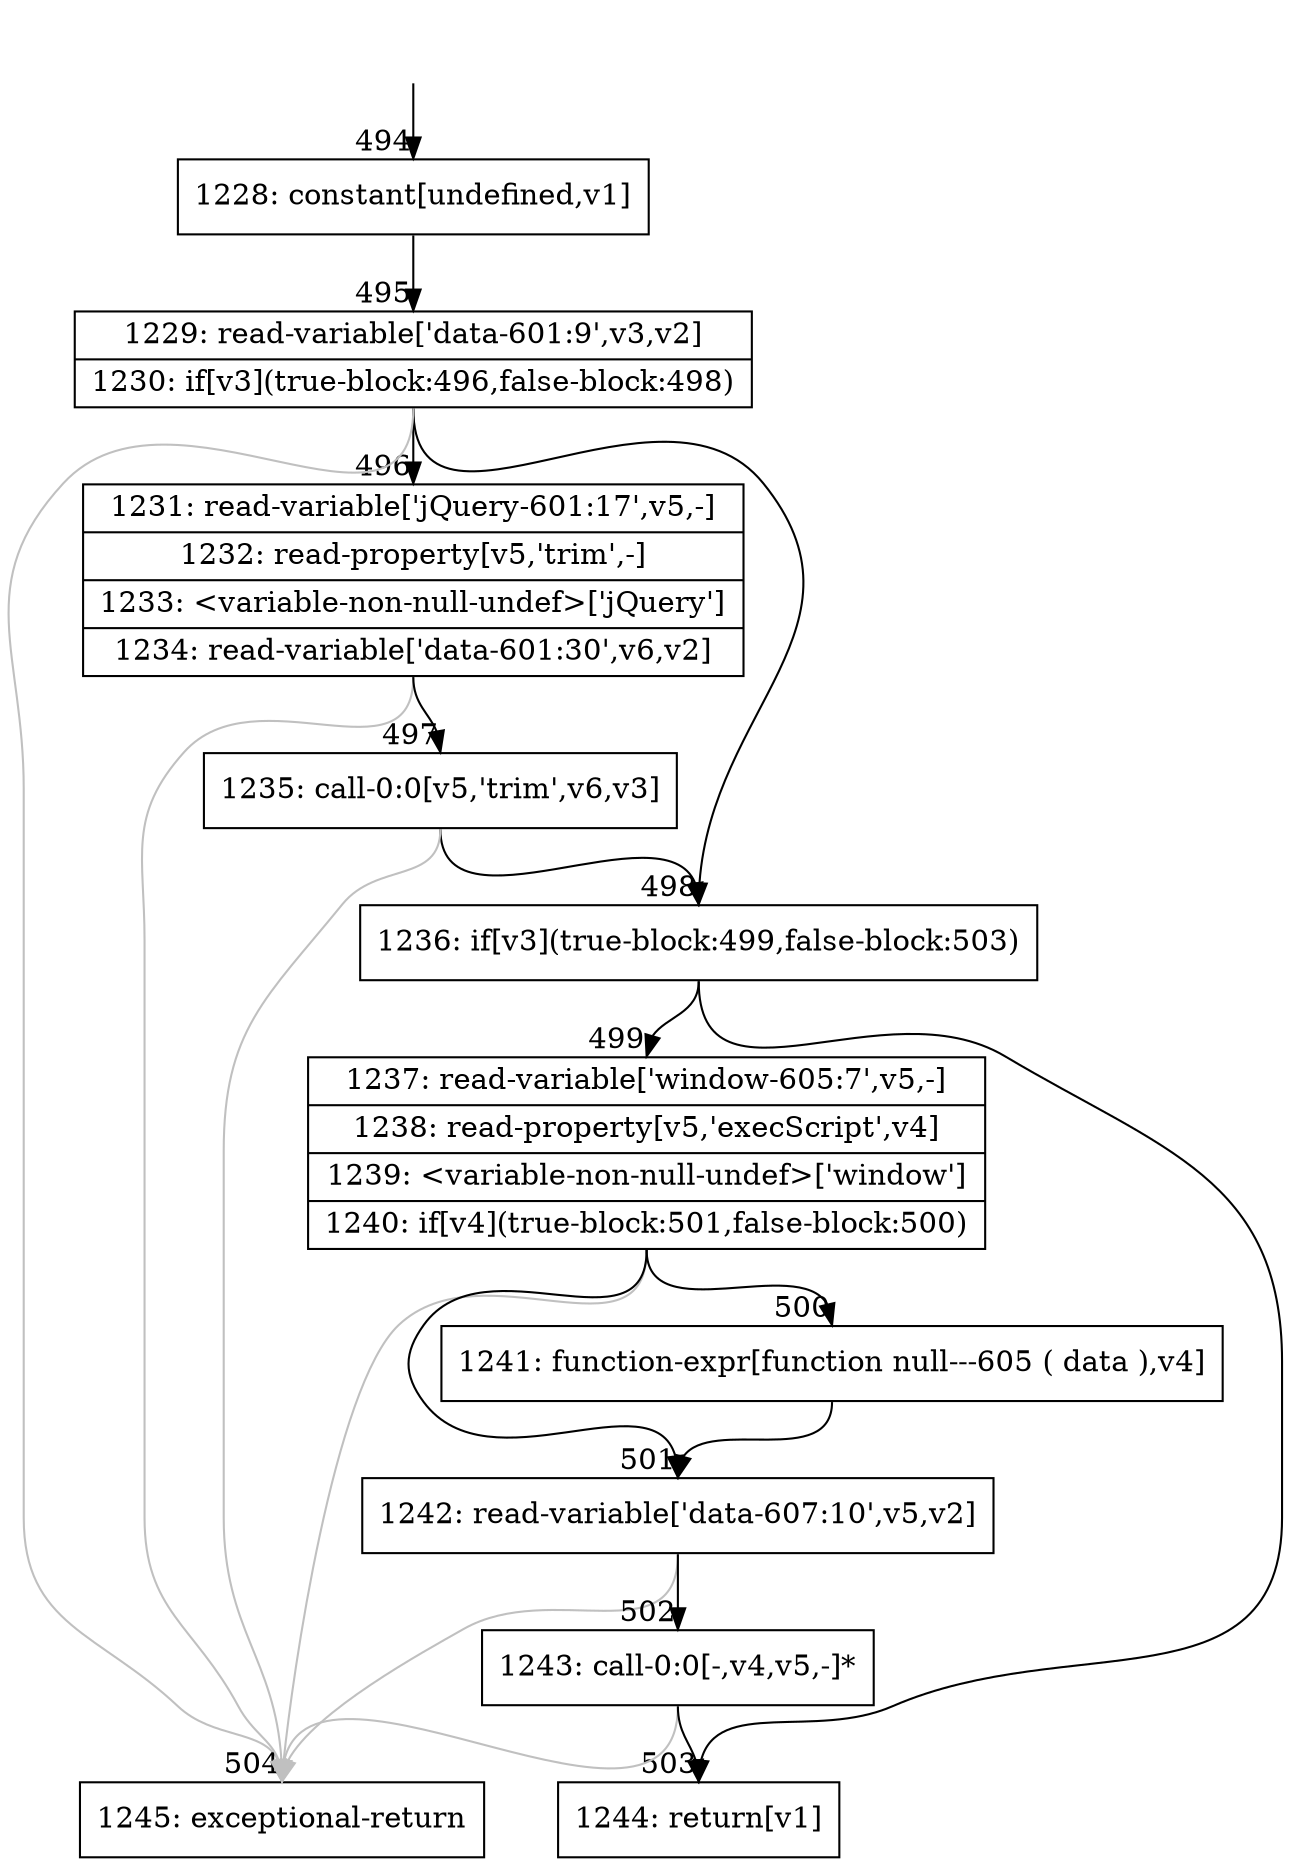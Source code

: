 digraph {
rankdir="TD"
BB_entry36[shape=none,label=""];
BB_entry36 -> BB494 [tailport=s, headport=n, headlabel="    494"]
BB494 [shape=record label="{1228: constant[undefined,v1]}" ] 
BB494 -> BB495 [tailport=s, headport=n, headlabel="      495"]
BB495 [shape=record label="{1229: read-variable['data-601:9',v3,v2]|1230: if[v3](true-block:496,false-block:498)}" ] 
BB495 -> BB498 [tailport=s, headport=n, headlabel="      498"]
BB495 -> BB496 [tailport=s, headport=n, headlabel="      496"]
BB495 -> BB504 [tailport=s, headport=n, color=gray, headlabel="      504"]
BB496 [shape=record label="{1231: read-variable['jQuery-601:17',v5,-]|1232: read-property[v5,'trim',-]|1233: \<variable-non-null-undef\>['jQuery']|1234: read-variable['data-601:30',v6,v2]}" ] 
BB496 -> BB497 [tailport=s, headport=n, headlabel="      497"]
BB496 -> BB504 [tailport=s, headport=n, color=gray]
BB497 [shape=record label="{1235: call-0:0[v5,'trim',v6,v3]}" ] 
BB497 -> BB498 [tailport=s, headport=n]
BB497 -> BB504 [tailport=s, headport=n, color=gray]
BB498 [shape=record label="{1236: if[v3](true-block:499,false-block:503)}" ] 
BB498 -> BB499 [tailport=s, headport=n, headlabel="      499"]
BB498 -> BB503 [tailport=s, headport=n, headlabel="      503"]
BB499 [shape=record label="{1237: read-variable['window-605:7',v5,-]|1238: read-property[v5,'execScript',v4]|1239: \<variable-non-null-undef\>['window']|1240: if[v4](true-block:501,false-block:500)}" ] 
BB499 -> BB501 [tailport=s, headport=n, headlabel="      501"]
BB499 -> BB500 [tailport=s, headport=n, headlabel="      500"]
BB499 -> BB504 [tailport=s, headport=n, color=gray]
BB500 [shape=record label="{1241: function-expr[function null---605 ( data ),v4]}" ] 
BB500 -> BB501 [tailport=s, headport=n]
BB501 [shape=record label="{1242: read-variable['data-607:10',v5,v2]}" ] 
BB501 -> BB502 [tailport=s, headport=n, headlabel="      502"]
BB501 -> BB504 [tailport=s, headport=n, color=gray]
BB502 [shape=record label="{1243: call-0:0[-,v4,v5,-]*}" ] 
BB502 -> BB503 [tailport=s, headport=n]
BB502 -> BB504 [tailport=s, headport=n, color=gray]
BB503 [shape=record label="{1244: return[v1]}" ] 
BB504 [shape=record label="{1245: exceptional-return}" ] 
}
